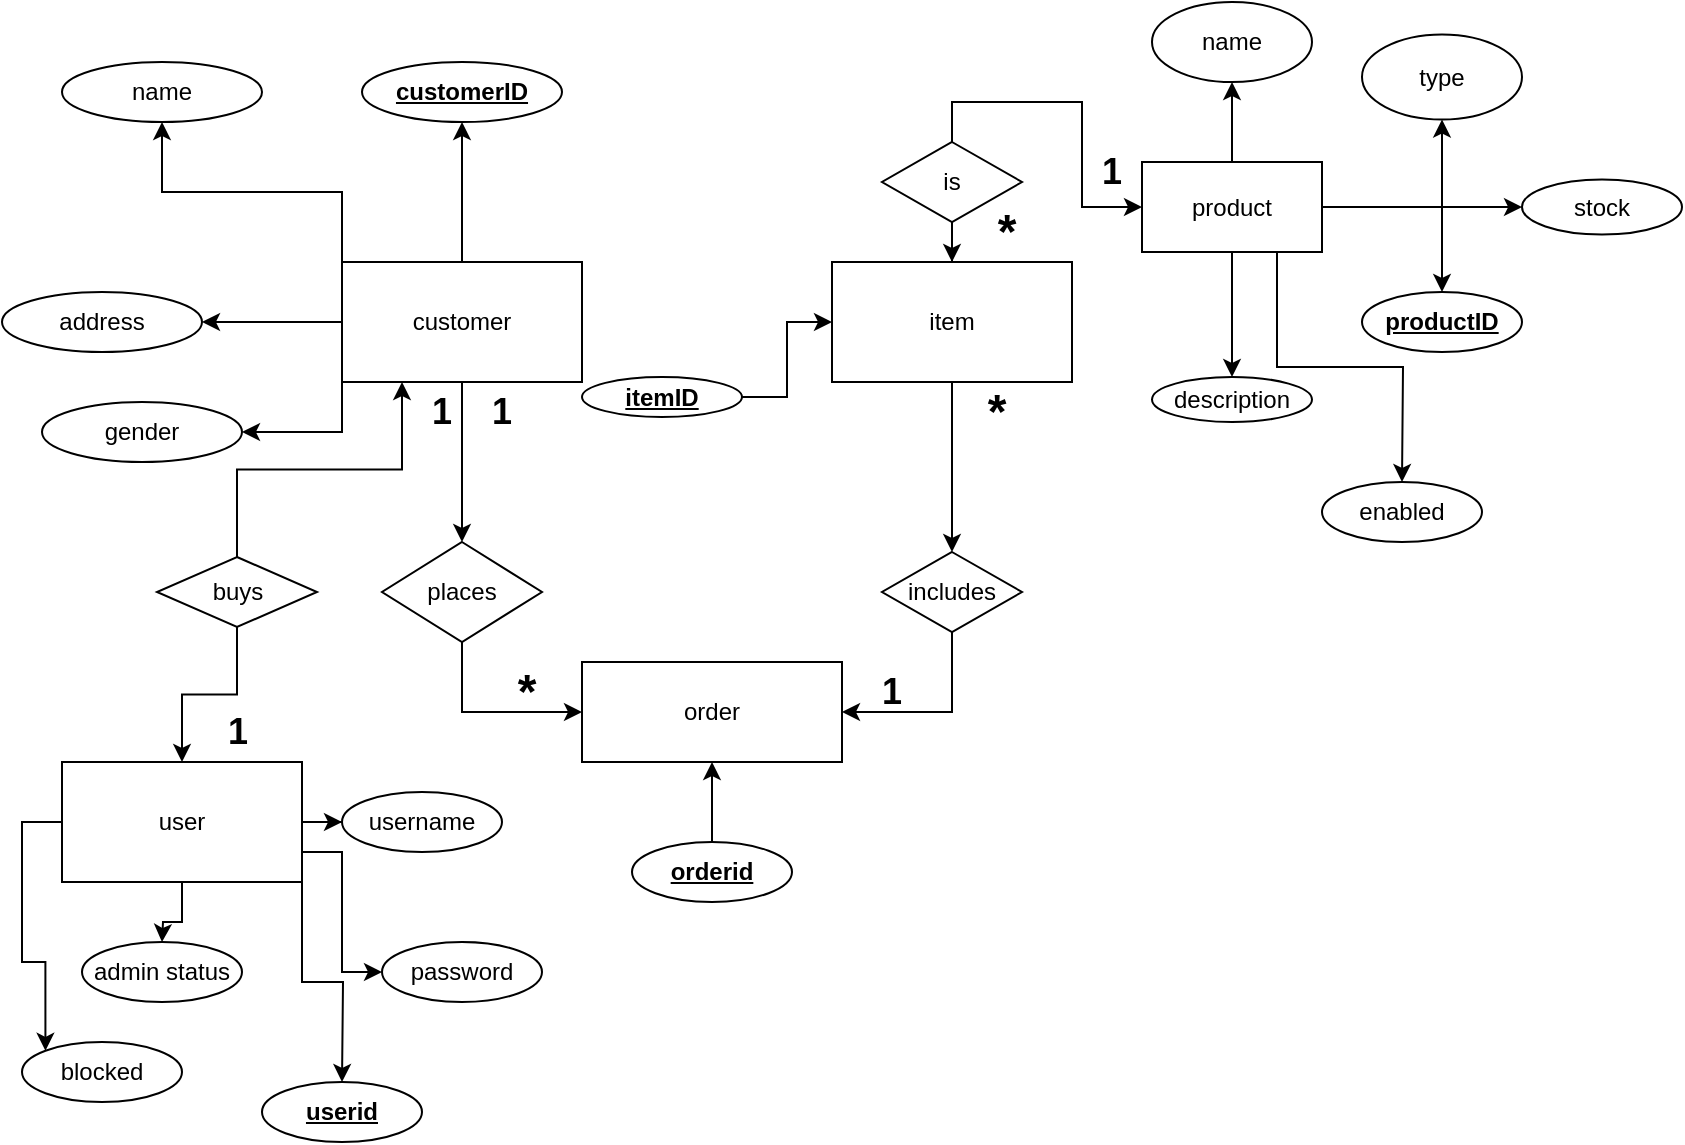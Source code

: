 <mxfile version="24.8.4">
  <diagram id="R2lEEEUBdFMjLlhIrx00" name="Page-1">
    <mxGraphModel dx="1502" dy="659" grid="1" gridSize="10" guides="1" tooltips="1" connect="1" arrows="1" fold="1" page="1" pageScale="1" pageWidth="850" pageHeight="1100" math="0" shadow="0" extFonts="Permanent Marker^https://fonts.googleapis.com/css?family=Permanent+Marker">
      <root>
        <mxCell id="0" />
        <mxCell id="1" parent="0" />
        <mxCell id="6EzivG75NOuCyRAAwWFl-10" value="" style="edgeStyle=orthogonalEdgeStyle;rounded=0;orthogonalLoop=1;jettySize=auto;html=1;" parent="1" source="6EzivG75NOuCyRAAwWFl-1" target="6EzivG75NOuCyRAAwWFl-5" edge="1">
          <mxGeometry relative="1" as="geometry" />
        </mxCell>
        <mxCell id="6EzivG75NOuCyRAAwWFl-11" style="edgeStyle=orthogonalEdgeStyle;rounded=0;orthogonalLoop=1;jettySize=auto;html=1;exitX=0;exitY=0;exitDx=0;exitDy=0;" parent="1" source="6EzivG75NOuCyRAAwWFl-1" target="6EzivG75NOuCyRAAwWFl-3" edge="1">
          <mxGeometry relative="1" as="geometry" />
        </mxCell>
        <mxCell id="6EzivG75NOuCyRAAwWFl-14" value="" style="edgeStyle=orthogonalEdgeStyle;rounded=0;orthogonalLoop=1;jettySize=auto;html=1;" parent="1" source="6EzivG75NOuCyRAAwWFl-1" target="6EzivG75NOuCyRAAwWFl-13" edge="1">
          <mxGeometry relative="1" as="geometry" />
        </mxCell>
        <mxCell id="6EzivG75NOuCyRAAwWFl-16" style="edgeStyle=orthogonalEdgeStyle;rounded=0;orthogonalLoop=1;jettySize=auto;html=1;exitX=0;exitY=1;exitDx=0;exitDy=0;entryX=1;entryY=0.5;entryDx=0;entryDy=0;" parent="1" source="6EzivG75NOuCyRAAwWFl-1" target="6EzivG75NOuCyRAAwWFl-6" edge="1">
          <mxGeometry relative="1" as="geometry">
            <mxPoint x="180.455" y="240" as="targetPoint" />
          </mxGeometry>
        </mxCell>
        <mxCell id="6EzivG75NOuCyRAAwWFl-17" value="" style="edgeStyle=orthogonalEdgeStyle;rounded=0;orthogonalLoop=1;jettySize=auto;html=1;" parent="1" source="6EzivG75NOuCyRAAwWFl-1" target="6EzivG75NOuCyRAAwWFl-4" edge="1">
          <mxGeometry relative="1" as="geometry" />
        </mxCell>
        <mxCell id="6EzivG75NOuCyRAAwWFl-1" value="customer" style="whiteSpace=wrap;html=1;" parent="1" vertex="1">
          <mxGeometry x="180" y="150" width="120" height="60" as="geometry" />
        </mxCell>
        <mxCell id="6EzivG75NOuCyRAAwWFl-3" value="name" style="ellipse;whiteSpace=wrap;html=1;" parent="1" vertex="1">
          <mxGeometry x="40" y="50" width="100" height="30" as="geometry" />
        </mxCell>
        <mxCell id="6EzivG75NOuCyRAAwWFl-4" value="address" style="ellipse;whiteSpace=wrap;html=1;" parent="1" vertex="1">
          <mxGeometry x="10" y="165" width="100" height="30" as="geometry" />
        </mxCell>
        <mxCell id="6EzivG75NOuCyRAAwWFl-5" value="&lt;b&gt;&lt;u&gt;customerID&lt;/u&gt;&lt;/b&gt;" style="ellipse;whiteSpace=wrap;html=1;" parent="1" vertex="1">
          <mxGeometry x="190" y="50" width="100" height="30" as="geometry" />
        </mxCell>
        <mxCell id="6EzivG75NOuCyRAAwWFl-6" value="gender" style="ellipse;whiteSpace=wrap;html=1;" parent="1" vertex="1">
          <mxGeometry x="30" y="220" width="100" height="30" as="geometry" />
        </mxCell>
        <mxCell id="6EzivG75NOuCyRAAwWFl-12" value="order" style="whiteSpace=wrap;html=1;" parent="1" vertex="1">
          <mxGeometry x="300" y="350" width="130" height="50" as="geometry" />
        </mxCell>
        <mxCell id="6EzivG75NOuCyRAAwWFl-15" style="edgeStyle=orthogonalEdgeStyle;rounded=0;orthogonalLoop=1;jettySize=auto;html=1;exitX=0.5;exitY=1;exitDx=0;exitDy=0;entryX=0;entryY=0.5;entryDx=0;entryDy=0;" parent="1" source="6EzivG75NOuCyRAAwWFl-13" target="6EzivG75NOuCyRAAwWFl-12" edge="1">
          <mxGeometry relative="1" as="geometry" />
        </mxCell>
        <mxCell id="6EzivG75NOuCyRAAwWFl-13" value="places" style="rhombus;whiteSpace=wrap;html=1;" parent="1" vertex="1">
          <mxGeometry x="200" y="290" width="80" height="50" as="geometry" />
        </mxCell>
        <mxCell id="6EzivG75NOuCyRAAwWFl-19" style="edgeStyle=orthogonalEdgeStyle;rounded=0;orthogonalLoop=1;jettySize=auto;html=1;exitX=0.5;exitY=1;exitDx=0;exitDy=0;entryX=1;entryY=0.5;entryDx=0;entryDy=0;" parent="1" source="6EzivG75NOuCyRAAwWFl-18" target="6EzivG75NOuCyRAAwWFl-12" edge="1">
          <mxGeometry relative="1" as="geometry" />
        </mxCell>
        <mxCell id="6EzivG75NOuCyRAAwWFl-18" value="includes" style="rhombus;whiteSpace=wrap;html=1;" parent="1" vertex="1">
          <mxGeometry x="450" y="295" width="70" height="40" as="geometry" />
        </mxCell>
        <mxCell id="6EzivG75NOuCyRAAwWFl-21" value="" style="edgeStyle=orthogonalEdgeStyle;rounded=0;orthogonalLoop=1;jettySize=auto;html=1;" parent="1" source="6EzivG75NOuCyRAAwWFl-20" target="6EzivG75NOuCyRAAwWFl-18" edge="1">
          <mxGeometry relative="1" as="geometry" />
        </mxCell>
        <mxCell id="6EzivG75NOuCyRAAwWFl-20" value="item" style="whiteSpace=wrap;html=1;" parent="1" vertex="1">
          <mxGeometry x="425" y="150" width="120" height="60" as="geometry" />
        </mxCell>
        <mxCell id="6EzivG75NOuCyRAAwWFl-53" value="" style="edgeStyle=orthogonalEdgeStyle;rounded=0;orthogonalLoop=1;jettySize=auto;html=1;" parent="1" source="6EzivG75NOuCyRAAwWFl-26" target="6EzivG75NOuCyRAAwWFl-52" edge="1">
          <mxGeometry relative="1" as="geometry" />
        </mxCell>
        <mxCell id="6EzivG75NOuCyRAAwWFl-55" value="" style="edgeStyle=orthogonalEdgeStyle;rounded=0;orthogonalLoop=1;jettySize=auto;html=1;" parent="1" source="6EzivG75NOuCyRAAwWFl-26" target="6EzivG75NOuCyRAAwWFl-54" edge="1">
          <mxGeometry relative="1" as="geometry" />
        </mxCell>
        <mxCell id="6EzivG75NOuCyRAAwWFl-57" value="" style="edgeStyle=orthogonalEdgeStyle;rounded=0;orthogonalLoop=1;jettySize=auto;html=1;" parent="1" source="6EzivG75NOuCyRAAwWFl-26" target="6EzivG75NOuCyRAAwWFl-56" edge="1">
          <mxGeometry relative="1" as="geometry" />
        </mxCell>
        <mxCell id="6EzivG75NOuCyRAAwWFl-59" style="edgeStyle=orthogonalEdgeStyle;rounded=0;orthogonalLoop=1;jettySize=auto;html=1;" parent="1" source="6EzivG75NOuCyRAAwWFl-26" target="6EzivG75NOuCyRAAwWFl-58" edge="1">
          <mxGeometry relative="1" as="geometry" />
        </mxCell>
        <mxCell id="6EzivG75NOuCyRAAwWFl-61" value="" style="edgeStyle=orthogonalEdgeStyle;rounded=0;orthogonalLoop=1;jettySize=auto;html=1;" parent="1" source="6EzivG75NOuCyRAAwWFl-26" target="6EzivG75NOuCyRAAwWFl-60" edge="1">
          <mxGeometry relative="1" as="geometry" />
        </mxCell>
        <mxCell id="SvDhykfphkgElvZz-zZR-10" style="edgeStyle=orthogonalEdgeStyle;rounded=0;orthogonalLoop=1;jettySize=auto;html=1;exitX=0.75;exitY=1;exitDx=0;exitDy=0;" edge="1" parent="1" source="6EzivG75NOuCyRAAwWFl-26">
          <mxGeometry relative="1" as="geometry">
            <mxPoint x="710" y="260" as="targetPoint" />
          </mxGeometry>
        </mxCell>
        <mxCell id="6EzivG75NOuCyRAAwWFl-26" value="product" style="whiteSpace=wrap;html=1;" parent="1" vertex="1">
          <mxGeometry x="580" y="100" width="90" height="45" as="geometry" />
        </mxCell>
        <mxCell id="6EzivG75NOuCyRAAwWFl-29" value="" style="edgeStyle=orthogonalEdgeStyle;rounded=0;orthogonalLoop=1;jettySize=auto;html=1;" parent="1" source="6EzivG75NOuCyRAAwWFl-28" target="6EzivG75NOuCyRAAwWFl-20" edge="1">
          <mxGeometry relative="1" as="geometry" />
        </mxCell>
        <mxCell id="6EzivG75NOuCyRAAwWFl-28" value="&lt;b&gt;&lt;u&gt;itemID&lt;/u&gt;&lt;/b&gt;" style="ellipse;whiteSpace=wrap;html=1;" parent="1" vertex="1">
          <mxGeometry x="300" y="207.5" width="80" height="20" as="geometry" />
        </mxCell>
        <mxCell id="6EzivG75NOuCyRAAwWFl-37" value="" style="edgeStyle=orthogonalEdgeStyle;rounded=0;orthogonalLoop=1;jettySize=auto;html=1;" parent="1" source="6EzivG75NOuCyRAAwWFl-36" target="6EzivG75NOuCyRAAwWFl-20" edge="1">
          <mxGeometry relative="1" as="geometry" />
        </mxCell>
        <mxCell id="6EzivG75NOuCyRAAwWFl-38" style="edgeStyle=orthogonalEdgeStyle;rounded=0;orthogonalLoop=1;jettySize=auto;html=1;exitX=0.5;exitY=0;exitDx=0;exitDy=0;entryX=0;entryY=0.5;entryDx=0;entryDy=0;" parent="1" source="6EzivG75NOuCyRAAwWFl-36" target="6EzivG75NOuCyRAAwWFl-26" edge="1">
          <mxGeometry relative="1" as="geometry" />
        </mxCell>
        <mxCell id="6EzivG75NOuCyRAAwWFl-36" value="is" style="rhombus;whiteSpace=wrap;html=1;" parent="1" vertex="1">
          <mxGeometry x="450" y="90" width="70" height="40" as="geometry" />
        </mxCell>
        <mxCell id="6EzivG75NOuCyRAAwWFl-40" value="&lt;b&gt;&lt;font style=&quot;font-size: 18px;&quot;&gt;1&lt;/font&gt;&lt;/b&gt;" style="text;strokeColor=none;align=center;fillColor=none;html=1;verticalAlign=middle;whiteSpace=wrap;rounded=0;" parent="1" vertex="1">
          <mxGeometry x="535" y="90" width="60" height="30" as="geometry" />
        </mxCell>
        <mxCell id="6EzivG75NOuCyRAAwWFl-41" value="&lt;font style=&quot;font-size: 24px;&quot;&gt;&lt;b&gt;&lt;font&gt;*&lt;/font&gt;&lt;/b&gt;&lt;/font&gt;" style="text;strokeColor=none;align=center;fillColor=none;html=1;verticalAlign=middle;whiteSpace=wrap;rounded=0;" parent="1" vertex="1">
          <mxGeometry x="485" y="120" width="55" height="30" as="geometry" />
        </mxCell>
        <mxCell id="6EzivG75NOuCyRAAwWFl-42" value="&lt;b&gt;&lt;font style=&quot;font-size: 18px;&quot;&gt;1&lt;/font&gt;&lt;/b&gt;" style="text;strokeColor=none;align=center;fillColor=none;html=1;verticalAlign=middle;whiteSpace=wrap;rounded=0;" parent="1" vertex="1">
          <mxGeometry x="230" y="210" width="60" height="30" as="geometry" />
        </mxCell>
        <mxCell id="6EzivG75NOuCyRAAwWFl-43" value="&lt;font style=&quot;font-size: 24px;&quot;&gt;&lt;b&gt;&lt;font&gt;*&lt;/font&gt;&lt;/b&gt;&lt;/font&gt;" style="text;strokeColor=none;align=center;fillColor=none;html=1;verticalAlign=middle;whiteSpace=wrap;rounded=0;" parent="1" vertex="1">
          <mxGeometry x="245" y="350" width="55" height="30" as="geometry" />
        </mxCell>
        <mxCell id="6EzivG75NOuCyRAAwWFl-44" value="&lt;b&gt;&lt;font style=&quot;font-size: 18px;&quot;&gt;1&lt;/font&gt;&lt;/b&gt;" style="text;strokeColor=none;align=center;fillColor=none;html=1;verticalAlign=middle;whiteSpace=wrap;rounded=0;" parent="1" vertex="1">
          <mxGeometry x="425" y="350" width="60" height="30" as="geometry" />
        </mxCell>
        <mxCell id="6EzivG75NOuCyRAAwWFl-47" value="&lt;font style=&quot;font-size: 24px;&quot;&gt;&lt;b&gt;&lt;font&gt;*&lt;/font&gt;&lt;/b&gt;&lt;/font&gt;" style="text;strokeColor=none;align=center;fillColor=none;html=1;verticalAlign=middle;whiteSpace=wrap;rounded=0;" parent="1" vertex="1">
          <mxGeometry x="480" y="210" width="55" height="30" as="geometry" />
        </mxCell>
        <mxCell id="6EzivG75NOuCyRAAwWFl-52" value="type" style="ellipse;whiteSpace=wrap;html=1;" parent="1" vertex="1">
          <mxGeometry x="690" y="36.25" width="80" height="42.5" as="geometry" />
        </mxCell>
        <mxCell id="6EzivG75NOuCyRAAwWFl-54" value="&lt;b&gt;&lt;u&gt;productID&lt;/u&gt;&lt;/b&gt;" style="ellipse;whiteSpace=wrap;html=1;" parent="1" vertex="1">
          <mxGeometry x="690" y="165" width="80" height="30" as="geometry" />
        </mxCell>
        <mxCell id="6EzivG75NOuCyRAAwWFl-56" value="name" style="ellipse;whiteSpace=wrap;html=1;" parent="1" vertex="1">
          <mxGeometry x="585" y="20" width="80" height="40" as="geometry" />
        </mxCell>
        <mxCell id="6EzivG75NOuCyRAAwWFl-58" value="stock" style="ellipse;whiteSpace=wrap;html=1;" parent="1" vertex="1">
          <mxGeometry x="770" y="108.75" width="80" height="27.5" as="geometry" />
        </mxCell>
        <mxCell id="6EzivG75NOuCyRAAwWFl-60" value="description" style="ellipse;whiteSpace=wrap;html=1;" parent="1" vertex="1">
          <mxGeometry x="585" y="207.5" width="80" height="22.5" as="geometry" />
        </mxCell>
        <mxCell id="6EzivG75NOuCyRAAwWFl-78" value="" style="edgeStyle=orthogonalEdgeStyle;rounded=0;orthogonalLoop=1;jettySize=auto;html=1;" parent="1" source="6EzivG75NOuCyRAAwWFl-65" edge="1">
          <mxGeometry relative="1" as="geometry">
            <mxPoint x="90" y="490" as="targetPoint" />
          </mxGeometry>
        </mxCell>
        <mxCell id="SvDhykfphkgElvZz-zZR-3" value="" style="edgeStyle=orthogonalEdgeStyle;rounded=0;orthogonalLoop=1;jettySize=auto;html=1;" edge="1" parent="1" source="6EzivG75NOuCyRAAwWFl-65" target="SvDhykfphkgElvZz-zZR-2">
          <mxGeometry relative="1" as="geometry" />
        </mxCell>
        <mxCell id="SvDhykfphkgElvZz-zZR-7" style="edgeStyle=orthogonalEdgeStyle;rounded=0;orthogonalLoop=1;jettySize=auto;html=1;exitX=1;exitY=0.75;exitDx=0;exitDy=0;entryX=0;entryY=0.5;entryDx=0;entryDy=0;" edge="1" parent="1" source="6EzivG75NOuCyRAAwWFl-65" target="SvDhykfphkgElvZz-zZR-6">
          <mxGeometry relative="1" as="geometry" />
        </mxCell>
        <mxCell id="SvDhykfphkgElvZz-zZR-13" style="edgeStyle=orthogonalEdgeStyle;rounded=0;orthogonalLoop=1;jettySize=auto;html=1;exitX=1;exitY=1;exitDx=0;exitDy=0;" edge="1" parent="1" source="6EzivG75NOuCyRAAwWFl-65">
          <mxGeometry relative="1" as="geometry">
            <mxPoint x="180" y="560" as="targetPoint" />
          </mxGeometry>
        </mxCell>
        <mxCell id="SvDhykfphkgElvZz-zZR-15" style="edgeStyle=orthogonalEdgeStyle;rounded=0;orthogonalLoop=1;jettySize=auto;html=1;exitX=0;exitY=0.5;exitDx=0;exitDy=0;entryX=0;entryY=0;entryDx=0;entryDy=0;" edge="1" parent="1" source="6EzivG75NOuCyRAAwWFl-65" target="SvDhykfphkgElvZz-zZR-14">
          <mxGeometry relative="1" as="geometry" />
        </mxCell>
        <mxCell id="6EzivG75NOuCyRAAwWFl-65" value="user" style="whiteSpace=wrap;html=1;" parent="1" vertex="1">
          <mxGeometry x="40" y="400" width="120" height="60" as="geometry" />
        </mxCell>
        <mxCell id="6EzivG75NOuCyRAAwWFl-70" value="" style="edgeStyle=orthogonalEdgeStyle;rounded=0;orthogonalLoop=1;jettySize=auto;html=1;" parent="1" source="6EzivG75NOuCyRAAwWFl-68" target="6EzivG75NOuCyRAAwWFl-65" edge="1">
          <mxGeometry relative="1" as="geometry" />
        </mxCell>
        <mxCell id="6EzivG75NOuCyRAAwWFl-71" style="edgeStyle=orthogonalEdgeStyle;rounded=0;orthogonalLoop=1;jettySize=auto;html=1;exitX=0.5;exitY=0;exitDx=0;exitDy=0;entryX=0.25;entryY=1;entryDx=0;entryDy=0;" parent="1" source="6EzivG75NOuCyRAAwWFl-68" target="6EzivG75NOuCyRAAwWFl-1" edge="1">
          <mxGeometry relative="1" as="geometry">
            <mxPoint x="210" y="250" as="targetPoint" />
          </mxGeometry>
        </mxCell>
        <mxCell id="6EzivG75NOuCyRAAwWFl-68" value="buys" style="rhombus;whiteSpace=wrap;html=1;" parent="1" vertex="1">
          <mxGeometry x="87.5" y="297.5" width="80" height="35" as="geometry" />
        </mxCell>
        <mxCell id="6EzivG75NOuCyRAAwWFl-75" value="admin status" style="ellipse;whiteSpace=wrap;html=1;" parent="1" vertex="1">
          <mxGeometry x="50" y="490" width="80" height="30" as="geometry" />
        </mxCell>
        <mxCell id="SvDhykfphkgElvZz-zZR-2" value="username" style="ellipse;whiteSpace=wrap;html=1;" vertex="1" parent="1">
          <mxGeometry x="180" y="415" width="80" height="30" as="geometry" />
        </mxCell>
        <mxCell id="SvDhykfphkgElvZz-zZR-6" value="password" style="ellipse;whiteSpace=wrap;html=1;" vertex="1" parent="1">
          <mxGeometry x="200" y="490" width="80" height="30" as="geometry" />
        </mxCell>
        <mxCell id="SvDhykfphkgElvZz-zZR-9" value="" style="edgeStyle=orthogonalEdgeStyle;rounded=0;orthogonalLoop=1;jettySize=auto;html=1;" edge="1" parent="1" source="SvDhykfphkgElvZz-zZR-8" target="6EzivG75NOuCyRAAwWFl-12">
          <mxGeometry relative="1" as="geometry" />
        </mxCell>
        <mxCell id="SvDhykfphkgElvZz-zZR-8" value="&lt;b&gt;&lt;u&gt;orderid&lt;/u&gt;&lt;/b&gt;" style="ellipse;whiteSpace=wrap;html=1;" vertex="1" parent="1">
          <mxGeometry x="325" y="440" width="80" height="30" as="geometry" />
        </mxCell>
        <mxCell id="SvDhykfphkgElvZz-zZR-11" value="enabled" style="ellipse;whiteSpace=wrap;html=1;" vertex="1" parent="1">
          <mxGeometry x="670" y="260" width="80" height="30" as="geometry" />
        </mxCell>
        <mxCell id="SvDhykfphkgElvZz-zZR-12" value="&lt;b&gt;&lt;u&gt;userid&lt;/u&gt;&lt;/b&gt;" style="ellipse;whiteSpace=wrap;html=1;" vertex="1" parent="1">
          <mxGeometry x="140" y="560" width="80" height="30" as="geometry" />
        </mxCell>
        <mxCell id="SvDhykfphkgElvZz-zZR-14" value="blocked" style="ellipse;whiteSpace=wrap;html=1;" vertex="1" parent="1">
          <mxGeometry x="20" y="540" width="80" height="30" as="geometry" />
        </mxCell>
        <mxCell id="SvDhykfphkgElvZz-zZR-17" value="&lt;b&gt;&lt;font style=&quot;font-size: 18px;&quot;&gt;1&lt;/font&gt;&lt;/b&gt;" style="text;strokeColor=none;align=center;fillColor=none;html=1;verticalAlign=middle;whiteSpace=wrap;rounded=0;" vertex="1" parent="1">
          <mxGeometry x="200" y="210" width="60" height="30" as="geometry" />
        </mxCell>
        <mxCell id="SvDhykfphkgElvZz-zZR-18" value="&lt;b&gt;&lt;font style=&quot;font-size: 18px;&quot;&gt;1&lt;/font&gt;&lt;/b&gt;" style="text;strokeColor=none;align=center;fillColor=none;html=1;verticalAlign=middle;whiteSpace=wrap;rounded=0;" vertex="1" parent="1">
          <mxGeometry x="97.5" y="370" width="60" height="30" as="geometry" />
        </mxCell>
      </root>
    </mxGraphModel>
  </diagram>
</mxfile>
